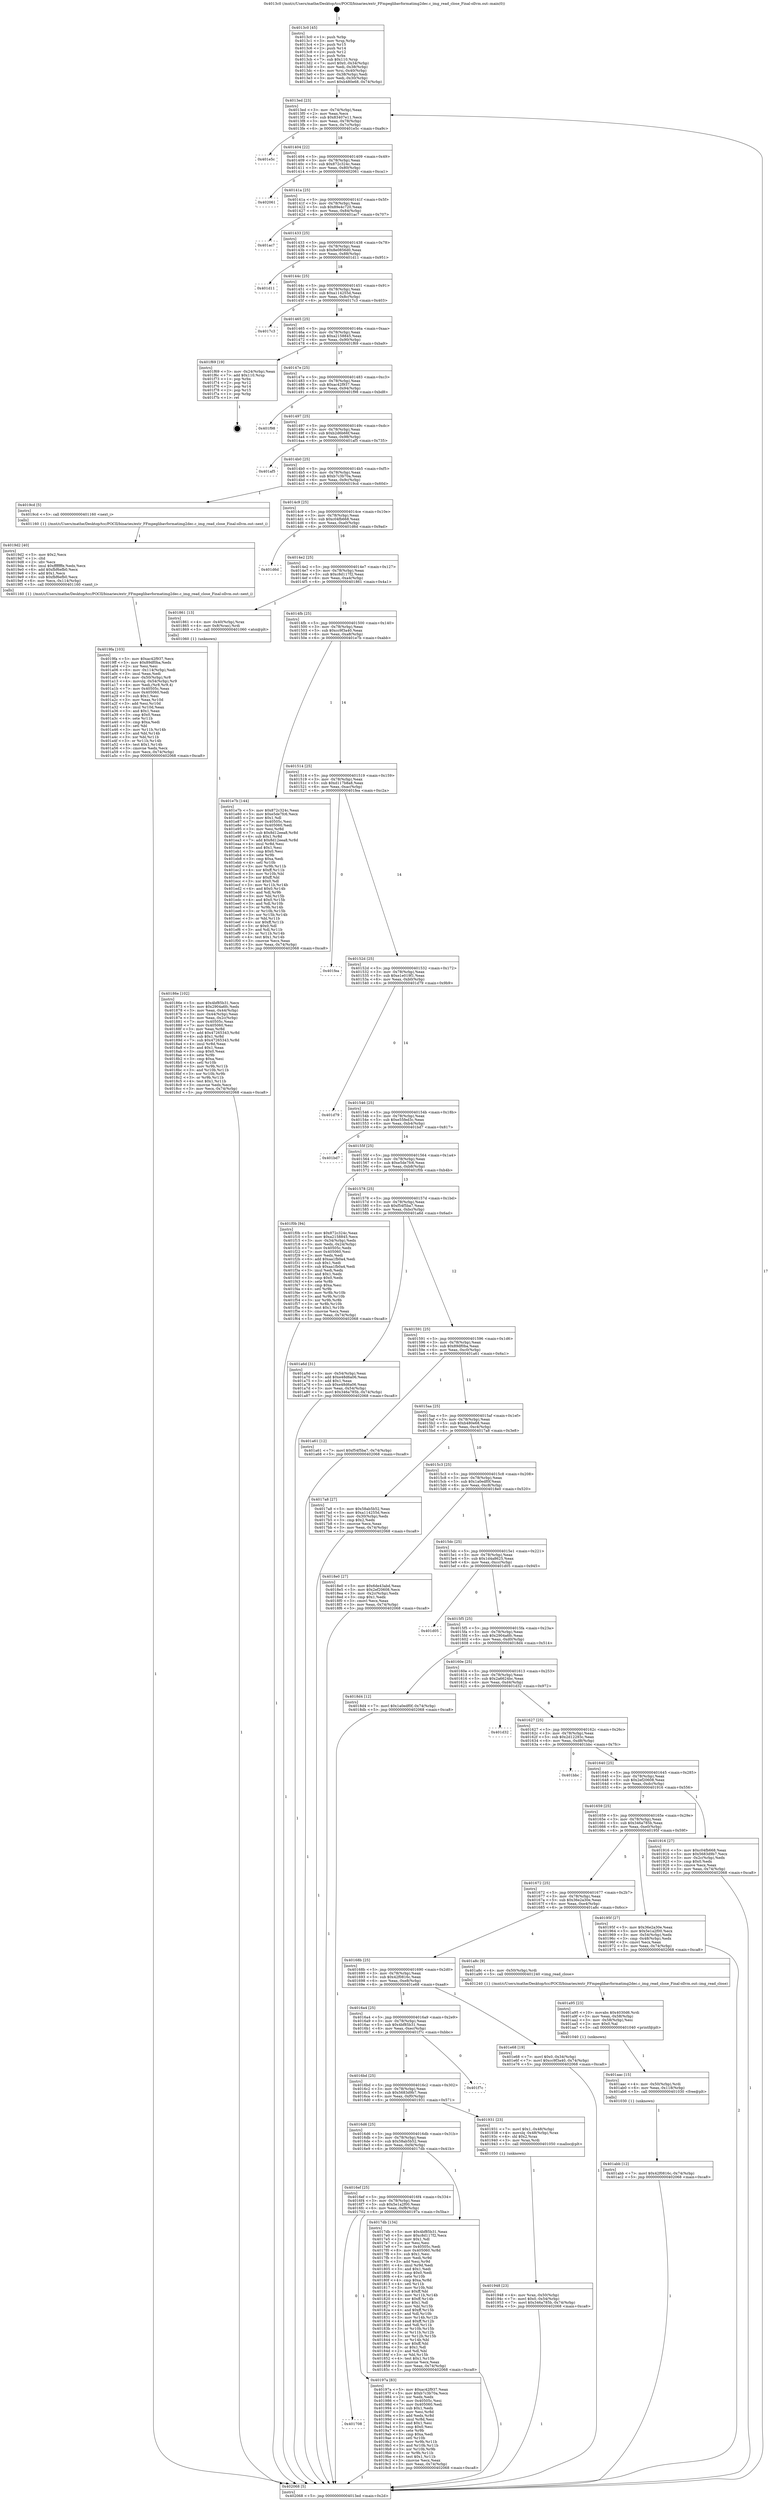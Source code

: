 digraph "0x4013c0" {
  label = "0x4013c0 (/mnt/c/Users/mathe/Desktop/tcc/POCII/binaries/extr_FFmpeglibavformatimg2dec.c_img_read_close_Final-ollvm.out::main(0))"
  labelloc = "t"
  node[shape=record]

  Entry [label="",width=0.3,height=0.3,shape=circle,fillcolor=black,style=filled]
  "0x4013ed" [label="{
     0x4013ed [23]\l
     | [instrs]\l
     &nbsp;&nbsp;0x4013ed \<+3\>: mov -0x74(%rbp),%eax\l
     &nbsp;&nbsp;0x4013f0 \<+2\>: mov %eax,%ecx\l
     &nbsp;&nbsp;0x4013f2 \<+6\>: sub $0x83407e11,%ecx\l
     &nbsp;&nbsp;0x4013f8 \<+3\>: mov %eax,-0x78(%rbp)\l
     &nbsp;&nbsp;0x4013fb \<+3\>: mov %ecx,-0x7c(%rbp)\l
     &nbsp;&nbsp;0x4013fe \<+6\>: je 0000000000401e5c \<main+0xa9c\>\l
  }"]
  "0x401e5c" [label="{
     0x401e5c\l
  }", style=dashed]
  "0x401404" [label="{
     0x401404 [22]\l
     | [instrs]\l
     &nbsp;&nbsp;0x401404 \<+5\>: jmp 0000000000401409 \<main+0x49\>\l
     &nbsp;&nbsp;0x401409 \<+3\>: mov -0x78(%rbp),%eax\l
     &nbsp;&nbsp;0x40140c \<+5\>: sub $0x872c324c,%eax\l
     &nbsp;&nbsp;0x401411 \<+3\>: mov %eax,-0x80(%rbp)\l
     &nbsp;&nbsp;0x401414 \<+6\>: je 0000000000402061 \<main+0xca1\>\l
  }"]
  Exit [label="",width=0.3,height=0.3,shape=circle,fillcolor=black,style=filled,peripheries=2]
  "0x402061" [label="{
     0x402061\l
  }", style=dashed]
  "0x40141a" [label="{
     0x40141a [25]\l
     | [instrs]\l
     &nbsp;&nbsp;0x40141a \<+5\>: jmp 000000000040141f \<main+0x5f\>\l
     &nbsp;&nbsp;0x40141f \<+3\>: mov -0x78(%rbp),%eax\l
     &nbsp;&nbsp;0x401422 \<+5\>: sub $0x89e4c720,%eax\l
     &nbsp;&nbsp;0x401427 \<+6\>: mov %eax,-0x84(%rbp)\l
     &nbsp;&nbsp;0x40142d \<+6\>: je 0000000000401ac7 \<main+0x707\>\l
  }"]
  "0x401abb" [label="{
     0x401abb [12]\l
     | [instrs]\l
     &nbsp;&nbsp;0x401abb \<+7\>: movl $0x42f0816c,-0x74(%rbp)\l
     &nbsp;&nbsp;0x401ac2 \<+5\>: jmp 0000000000402068 \<main+0xca8\>\l
  }"]
  "0x401ac7" [label="{
     0x401ac7\l
  }", style=dashed]
  "0x401433" [label="{
     0x401433 [25]\l
     | [instrs]\l
     &nbsp;&nbsp;0x401433 \<+5\>: jmp 0000000000401438 \<main+0x78\>\l
     &nbsp;&nbsp;0x401438 \<+3\>: mov -0x78(%rbp),%eax\l
     &nbsp;&nbsp;0x40143b \<+5\>: sub $0x8e0856d0,%eax\l
     &nbsp;&nbsp;0x401440 \<+6\>: mov %eax,-0x88(%rbp)\l
     &nbsp;&nbsp;0x401446 \<+6\>: je 0000000000401d11 \<main+0x951\>\l
  }"]
  "0x401aac" [label="{
     0x401aac [15]\l
     | [instrs]\l
     &nbsp;&nbsp;0x401aac \<+4\>: mov -0x50(%rbp),%rdi\l
     &nbsp;&nbsp;0x401ab0 \<+6\>: mov %eax,-0x118(%rbp)\l
     &nbsp;&nbsp;0x401ab6 \<+5\>: call 0000000000401030 \<free@plt\>\l
     | [calls]\l
     &nbsp;&nbsp;0x401030 \{1\} (unknown)\l
  }"]
  "0x401d11" [label="{
     0x401d11\l
  }", style=dashed]
  "0x40144c" [label="{
     0x40144c [25]\l
     | [instrs]\l
     &nbsp;&nbsp;0x40144c \<+5\>: jmp 0000000000401451 \<main+0x91\>\l
     &nbsp;&nbsp;0x401451 \<+3\>: mov -0x78(%rbp),%eax\l
     &nbsp;&nbsp;0x401454 \<+5\>: sub $0xa114255d,%eax\l
     &nbsp;&nbsp;0x401459 \<+6\>: mov %eax,-0x8c(%rbp)\l
     &nbsp;&nbsp;0x40145f \<+6\>: je 00000000004017c3 \<main+0x403\>\l
  }"]
  "0x401a95" [label="{
     0x401a95 [23]\l
     | [instrs]\l
     &nbsp;&nbsp;0x401a95 \<+10\>: movabs $0x4030d6,%rdi\l
     &nbsp;&nbsp;0x401a9f \<+3\>: mov %eax,-0x58(%rbp)\l
     &nbsp;&nbsp;0x401aa2 \<+3\>: mov -0x58(%rbp),%esi\l
     &nbsp;&nbsp;0x401aa5 \<+2\>: mov $0x0,%al\l
     &nbsp;&nbsp;0x401aa7 \<+5\>: call 0000000000401040 \<printf@plt\>\l
     | [calls]\l
     &nbsp;&nbsp;0x401040 \{1\} (unknown)\l
  }"]
  "0x4017c3" [label="{
     0x4017c3\l
  }", style=dashed]
  "0x401465" [label="{
     0x401465 [25]\l
     | [instrs]\l
     &nbsp;&nbsp;0x401465 \<+5\>: jmp 000000000040146a \<main+0xaa\>\l
     &nbsp;&nbsp;0x40146a \<+3\>: mov -0x78(%rbp),%eax\l
     &nbsp;&nbsp;0x40146d \<+5\>: sub $0xa2158845,%eax\l
     &nbsp;&nbsp;0x401472 \<+6\>: mov %eax,-0x90(%rbp)\l
     &nbsp;&nbsp;0x401478 \<+6\>: je 0000000000401f69 \<main+0xba9\>\l
  }"]
  "0x4019fa" [label="{
     0x4019fa [103]\l
     | [instrs]\l
     &nbsp;&nbsp;0x4019fa \<+5\>: mov $0xac42f937,%ecx\l
     &nbsp;&nbsp;0x4019ff \<+5\>: mov $0x89df0ba,%edx\l
     &nbsp;&nbsp;0x401a04 \<+2\>: xor %esi,%esi\l
     &nbsp;&nbsp;0x401a06 \<+6\>: mov -0x114(%rbp),%edi\l
     &nbsp;&nbsp;0x401a0c \<+3\>: imul %eax,%edi\l
     &nbsp;&nbsp;0x401a0f \<+4\>: mov -0x50(%rbp),%r8\l
     &nbsp;&nbsp;0x401a13 \<+4\>: movslq -0x54(%rbp),%r9\l
     &nbsp;&nbsp;0x401a17 \<+4\>: mov %edi,(%r8,%r9,4)\l
     &nbsp;&nbsp;0x401a1b \<+7\>: mov 0x40505c,%eax\l
     &nbsp;&nbsp;0x401a22 \<+7\>: mov 0x405060,%edi\l
     &nbsp;&nbsp;0x401a29 \<+3\>: sub $0x1,%esi\l
     &nbsp;&nbsp;0x401a2c \<+3\>: mov %eax,%r10d\l
     &nbsp;&nbsp;0x401a2f \<+3\>: add %esi,%r10d\l
     &nbsp;&nbsp;0x401a32 \<+4\>: imul %r10d,%eax\l
     &nbsp;&nbsp;0x401a36 \<+3\>: and $0x1,%eax\l
     &nbsp;&nbsp;0x401a39 \<+3\>: cmp $0x0,%eax\l
     &nbsp;&nbsp;0x401a3c \<+4\>: sete %r11b\l
     &nbsp;&nbsp;0x401a40 \<+3\>: cmp $0xa,%edi\l
     &nbsp;&nbsp;0x401a43 \<+3\>: setl %bl\l
     &nbsp;&nbsp;0x401a46 \<+3\>: mov %r11b,%r14b\l
     &nbsp;&nbsp;0x401a49 \<+3\>: and %bl,%r14b\l
     &nbsp;&nbsp;0x401a4c \<+3\>: xor %bl,%r11b\l
     &nbsp;&nbsp;0x401a4f \<+3\>: or %r11b,%r14b\l
     &nbsp;&nbsp;0x401a52 \<+4\>: test $0x1,%r14b\l
     &nbsp;&nbsp;0x401a56 \<+3\>: cmovne %edx,%ecx\l
     &nbsp;&nbsp;0x401a59 \<+3\>: mov %ecx,-0x74(%rbp)\l
     &nbsp;&nbsp;0x401a5c \<+5\>: jmp 0000000000402068 \<main+0xca8\>\l
  }"]
  "0x401f69" [label="{
     0x401f69 [19]\l
     | [instrs]\l
     &nbsp;&nbsp;0x401f69 \<+3\>: mov -0x24(%rbp),%eax\l
     &nbsp;&nbsp;0x401f6c \<+7\>: add $0x110,%rsp\l
     &nbsp;&nbsp;0x401f73 \<+1\>: pop %rbx\l
     &nbsp;&nbsp;0x401f74 \<+2\>: pop %r12\l
     &nbsp;&nbsp;0x401f76 \<+2\>: pop %r14\l
     &nbsp;&nbsp;0x401f78 \<+2\>: pop %r15\l
     &nbsp;&nbsp;0x401f7a \<+1\>: pop %rbp\l
     &nbsp;&nbsp;0x401f7b \<+1\>: ret\l
  }"]
  "0x40147e" [label="{
     0x40147e [25]\l
     | [instrs]\l
     &nbsp;&nbsp;0x40147e \<+5\>: jmp 0000000000401483 \<main+0xc3\>\l
     &nbsp;&nbsp;0x401483 \<+3\>: mov -0x78(%rbp),%eax\l
     &nbsp;&nbsp;0x401486 \<+5\>: sub $0xac42f937,%eax\l
     &nbsp;&nbsp;0x40148b \<+6\>: mov %eax,-0x94(%rbp)\l
     &nbsp;&nbsp;0x401491 \<+6\>: je 0000000000401f98 \<main+0xbd8\>\l
  }"]
  "0x4019d2" [label="{
     0x4019d2 [40]\l
     | [instrs]\l
     &nbsp;&nbsp;0x4019d2 \<+5\>: mov $0x2,%ecx\l
     &nbsp;&nbsp;0x4019d7 \<+1\>: cltd\l
     &nbsp;&nbsp;0x4019d8 \<+2\>: idiv %ecx\l
     &nbsp;&nbsp;0x4019da \<+6\>: imul $0xfffffffe,%edx,%ecx\l
     &nbsp;&nbsp;0x4019e0 \<+6\>: add $0xfbf6efb0,%ecx\l
     &nbsp;&nbsp;0x4019e6 \<+3\>: add $0x1,%ecx\l
     &nbsp;&nbsp;0x4019e9 \<+6\>: sub $0xfbf6efb0,%ecx\l
     &nbsp;&nbsp;0x4019ef \<+6\>: mov %ecx,-0x114(%rbp)\l
     &nbsp;&nbsp;0x4019f5 \<+5\>: call 0000000000401160 \<next_i\>\l
     | [calls]\l
     &nbsp;&nbsp;0x401160 \{1\} (/mnt/c/Users/mathe/Desktop/tcc/POCII/binaries/extr_FFmpeglibavformatimg2dec.c_img_read_close_Final-ollvm.out::next_i)\l
  }"]
  "0x401f98" [label="{
     0x401f98\l
  }", style=dashed]
  "0x401497" [label="{
     0x401497 [25]\l
     | [instrs]\l
     &nbsp;&nbsp;0x401497 \<+5\>: jmp 000000000040149c \<main+0xdc\>\l
     &nbsp;&nbsp;0x40149c \<+3\>: mov -0x78(%rbp),%eax\l
     &nbsp;&nbsp;0x40149f \<+5\>: sub $0xb2d6b66f,%eax\l
     &nbsp;&nbsp;0x4014a4 \<+6\>: mov %eax,-0x98(%rbp)\l
     &nbsp;&nbsp;0x4014aa \<+6\>: je 0000000000401af5 \<main+0x735\>\l
  }"]
  "0x401708" [label="{
     0x401708\l
  }", style=dashed]
  "0x401af5" [label="{
     0x401af5\l
  }", style=dashed]
  "0x4014b0" [label="{
     0x4014b0 [25]\l
     | [instrs]\l
     &nbsp;&nbsp;0x4014b0 \<+5\>: jmp 00000000004014b5 \<main+0xf5\>\l
     &nbsp;&nbsp;0x4014b5 \<+3\>: mov -0x78(%rbp),%eax\l
     &nbsp;&nbsp;0x4014b8 \<+5\>: sub $0xb7c3b70a,%eax\l
     &nbsp;&nbsp;0x4014bd \<+6\>: mov %eax,-0x9c(%rbp)\l
     &nbsp;&nbsp;0x4014c3 \<+6\>: je 00000000004019cd \<main+0x60d\>\l
  }"]
  "0x40197a" [label="{
     0x40197a [83]\l
     | [instrs]\l
     &nbsp;&nbsp;0x40197a \<+5\>: mov $0xac42f937,%eax\l
     &nbsp;&nbsp;0x40197f \<+5\>: mov $0xb7c3b70a,%ecx\l
     &nbsp;&nbsp;0x401984 \<+2\>: xor %edx,%edx\l
     &nbsp;&nbsp;0x401986 \<+7\>: mov 0x40505c,%esi\l
     &nbsp;&nbsp;0x40198d \<+7\>: mov 0x405060,%edi\l
     &nbsp;&nbsp;0x401994 \<+3\>: sub $0x1,%edx\l
     &nbsp;&nbsp;0x401997 \<+3\>: mov %esi,%r8d\l
     &nbsp;&nbsp;0x40199a \<+3\>: add %edx,%r8d\l
     &nbsp;&nbsp;0x40199d \<+4\>: imul %r8d,%esi\l
     &nbsp;&nbsp;0x4019a1 \<+3\>: and $0x1,%esi\l
     &nbsp;&nbsp;0x4019a4 \<+3\>: cmp $0x0,%esi\l
     &nbsp;&nbsp;0x4019a7 \<+4\>: sete %r9b\l
     &nbsp;&nbsp;0x4019ab \<+3\>: cmp $0xa,%edi\l
     &nbsp;&nbsp;0x4019ae \<+4\>: setl %r10b\l
     &nbsp;&nbsp;0x4019b2 \<+3\>: mov %r9b,%r11b\l
     &nbsp;&nbsp;0x4019b5 \<+3\>: and %r10b,%r11b\l
     &nbsp;&nbsp;0x4019b8 \<+3\>: xor %r10b,%r9b\l
     &nbsp;&nbsp;0x4019bb \<+3\>: or %r9b,%r11b\l
     &nbsp;&nbsp;0x4019be \<+4\>: test $0x1,%r11b\l
     &nbsp;&nbsp;0x4019c2 \<+3\>: cmovne %ecx,%eax\l
     &nbsp;&nbsp;0x4019c5 \<+3\>: mov %eax,-0x74(%rbp)\l
     &nbsp;&nbsp;0x4019c8 \<+5\>: jmp 0000000000402068 \<main+0xca8\>\l
  }"]
  "0x4019cd" [label="{
     0x4019cd [5]\l
     | [instrs]\l
     &nbsp;&nbsp;0x4019cd \<+5\>: call 0000000000401160 \<next_i\>\l
     | [calls]\l
     &nbsp;&nbsp;0x401160 \{1\} (/mnt/c/Users/mathe/Desktop/tcc/POCII/binaries/extr_FFmpeglibavformatimg2dec.c_img_read_close_Final-ollvm.out::next_i)\l
  }"]
  "0x4014c9" [label="{
     0x4014c9 [25]\l
     | [instrs]\l
     &nbsp;&nbsp;0x4014c9 \<+5\>: jmp 00000000004014ce \<main+0x10e\>\l
     &nbsp;&nbsp;0x4014ce \<+3\>: mov -0x78(%rbp),%eax\l
     &nbsp;&nbsp;0x4014d1 \<+5\>: sub $0xc04fb668,%eax\l
     &nbsp;&nbsp;0x4014d6 \<+6\>: mov %eax,-0xa0(%rbp)\l
     &nbsp;&nbsp;0x4014dc \<+6\>: je 0000000000401d6d \<main+0x9ad\>\l
  }"]
  "0x401948" [label="{
     0x401948 [23]\l
     | [instrs]\l
     &nbsp;&nbsp;0x401948 \<+4\>: mov %rax,-0x50(%rbp)\l
     &nbsp;&nbsp;0x40194c \<+7\>: movl $0x0,-0x54(%rbp)\l
     &nbsp;&nbsp;0x401953 \<+7\>: movl $0x346a785b,-0x74(%rbp)\l
     &nbsp;&nbsp;0x40195a \<+5\>: jmp 0000000000402068 \<main+0xca8\>\l
  }"]
  "0x401d6d" [label="{
     0x401d6d\l
  }", style=dashed]
  "0x4014e2" [label="{
     0x4014e2 [25]\l
     | [instrs]\l
     &nbsp;&nbsp;0x4014e2 \<+5\>: jmp 00000000004014e7 \<main+0x127\>\l
     &nbsp;&nbsp;0x4014e7 \<+3\>: mov -0x78(%rbp),%eax\l
     &nbsp;&nbsp;0x4014ea \<+5\>: sub $0xc8d117f2,%eax\l
     &nbsp;&nbsp;0x4014ef \<+6\>: mov %eax,-0xa4(%rbp)\l
     &nbsp;&nbsp;0x4014f5 \<+6\>: je 0000000000401861 \<main+0x4a1\>\l
  }"]
  "0x40186e" [label="{
     0x40186e [102]\l
     | [instrs]\l
     &nbsp;&nbsp;0x40186e \<+5\>: mov $0x4bf85b31,%ecx\l
     &nbsp;&nbsp;0x401873 \<+5\>: mov $0x2904a6fc,%edx\l
     &nbsp;&nbsp;0x401878 \<+3\>: mov %eax,-0x44(%rbp)\l
     &nbsp;&nbsp;0x40187b \<+3\>: mov -0x44(%rbp),%eax\l
     &nbsp;&nbsp;0x40187e \<+3\>: mov %eax,-0x2c(%rbp)\l
     &nbsp;&nbsp;0x401881 \<+7\>: mov 0x40505c,%eax\l
     &nbsp;&nbsp;0x401888 \<+7\>: mov 0x405060,%esi\l
     &nbsp;&nbsp;0x40188f \<+3\>: mov %eax,%r8d\l
     &nbsp;&nbsp;0x401892 \<+7\>: add $0x47265343,%r8d\l
     &nbsp;&nbsp;0x401899 \<+4\>: sub $0x1,%r8d\l
     &nbsp;&nbsp;0x40189d \<+7\>: sub $0x47265343,%r8d\l
     &nbsp;&nbsp;0x4018a4 \<+4\>: imul %r8d,%eax\l
     &nbsp;&nbsp;0x4018a8 \<+3\>: and $0x1,%eax\l
     &nbsp;&nbsp;0x4018ab \<+3\>: cmp $0x0,%eax\l
     &nbsp;&nbsp;0x4018ae \<+4\>: sete %r9b\l
     &nbsp;&nbsp;0x4018b2 \<+3\>: cmp $0xa,%esi\l
     &nbsp;&nbsp;0x4018b5 \<+4\>: setl %r10b\l
     &nbsp;&nbsp;0x4018b9 \<+3\>: mov %r9b,%r11b\l
     &nbsp;&nbsp;0x4018bc \<+3\>: and %r10b,%r11b\l
     &nbsp;&nbsp;0x4018bf \<+3\>: xor %r10b,%r9b\l
     &nbsp;&nbsp;0x4018c2 \<+3\>: or %r9b,%r11b\l
     &nbsp;&nbsp;0x4018c5 \<+4\>: test $0x1,%r11b\l
     &nbsp;&nbsp;0x4018c9 \<+3\>: cmovne %edx,%ecx\l
     &nbsp;&nbsp;0x4018cc \<+3\>: mov %ecx,-0x74(%rbp)\l
     &nbsp;&nbsp;0x4018cf \<+5\>: jmp 0000000000402068 \<main+0xca8\>\l
  }"]
  "0x401861" [label="{
     0x401861 [13]\l
     | [instrs]\l
     &nbsp;&nbsp;0x401861 \<+4\>: mov -0x40(%rbp),%rax\l
     &nbsp;&nbsp;0x401865 \<+4\>: mov 0x8(%rax),%rdi\l
     &nbsp;&nbsp;0x401869 \<+5\>: call 0000000000401060 \<atoi@plt\>\l
     | [calls]\l
     &nbsp;&nbsp;0x401060 \{1\} (unknown)\l
  }"]
  "0x4014fb" [label="{
     0x4014fb [25]\l
     | [instrs]\l
     &nbsp;&nbsp;0x4014fb \<+5\>: jmp 0000000000401500 \<main+0x140\>\l
     &nbsp;&nbsp;0x401500 \<+3\>: mov -0x78(%rbp),%eax\l
     &nbsp;&nbsp;0x401503 \<+5\>: sub $0xcc9f3a40,%eax\l
     &nbsp;&nbsp;0x401508 \<+6\>: mov %eax,-0xa8(%rbp)\l
     &nbsp;&nbsp;0x40150e \<+6\>: je 0000000000401e7b \<main+0xabb\>\l
  }"]
  "0x4016ef" [label="{
     0x4016ef [25]\l
     | [instrs]\l
     &nbsp;&nbsp;0x4016ef \<+5\>: jmp 00000000004016f4 \<main+0x334\>\l
     &nbsp;&nbsp;0x4016f4 \<+3\>: mov -0x78(%rbp),%eax\l
     &nbsp;&nbsp;0x4016f7 \<+5\>: sub $0x5e1a2f00,%eax\l
     &nbsp;&nbsp;0x4016fc \<+6\>: mov %eax,-0xf8(%rbp)\l
     &nbsp;&nbsp;0x401702 \<+6\>: je 000000000040197a \<main+0x5ba\>\l
  }"]
  "0x401e7b" [label="{
     0x401e7b [144]\l
     | [instrs]\l
     &nbsp;&nbsp;0x401e7b \<+5\>: mov $0x872c324c,%eax\l
     &nbsp;&nbsp;0x401e80 \<+5\>: mov $0xe5de7fc6,%ecx\l
     &nbsp;&nbsp;0x401e85 \<+2\>: mov $0x1,%dl\l
     &nbsp;&nbsp;0x401e87 \<+7\>: mov 0x40505c,%esi\l
     &nbsp;&nbsp;0x401e8e \<+7\>: mov 0x405060,%edi\l
     &nbsp;&nbsp;0x401e95 \<+3\>: mov %esi,%r8d\l
     &nbsp;&nbsp;0x401e98 \<+7\>: sub $0x8d12eea8,%r8d\l
     &nbsp;&nbsp;0x401e9f \<+4\>: sub $0x1,%r8d\l
     &nbsp;&nbsp;0x401ea3 \<+7\>: add $0x8d12eea8,%r8d\l
     &nbsp;&nbsp;0x401eaa \<+4\>: imul %r8d,%esi\l
     &nbsp;&nbsp;0x401eae \<+3\>: and $0x1,%esi\l
     &nbsp;&nbsp;0x401eb1 \<+3\>: cmp $0x0,%esi\l
     &nbsp;&nbsp;0x401eb4 \<+4\>: sete %r9b\l
     &nbsp;&nbsp;0x401eb8 \<+3\>: cmp $0xa,%edi\l
     &nbsp;&nbsp;0x401ebb \<+4\>: setl %r10b\l
     &nbsp;&nbsp;0x401ebf \<+3\>: mov %r9b,%r11b\l
     &nbsp;&nbsp;0x401ec2 \<+4\>: xor $0xff,%r11b\l
     &nbsp;&nbsp;0x401ec6 \<+3\>: mov %r10b,%bl\l
     &nbsp;&nbsp;0x401ec9 \<+3\>: xor $0xff,%bl\l
     &nbsp;&nbsp;0x401ecc \<+3\>: xor $0x0,%dl\l
     &nbsp;&nbsp;0x401ecf \<+3\>: mov %r11b,%r14b\l
     &nbsp;&nbsp;0x401ed2 \<+4\>: and $0x0,%r14b\l
     &nbsp;&nbsp;0x401ed6 \<+3\>: and %dl,%r9b\l
     &nbsp;&nbsp;0x401ed9 \<+3\>: mov %bl,%r15b\l
     &nbsp;&nbsp;0x401edc \<+4\>: and $0x0,%r15b\l
     &nbsp;&nbsp;0x401ee0 \<+3\>: and %dl,%r10b\l
     &nbsp;&nbsp;0x401ee3 \<+3\>: or %r9b,%r14b\l
     &nbsp;&nbsp;0x401ee6 \<+3\>: or %r10b,%r15b\l
     &nbsp;&nbsp;0x401ee9 \<+3\>: xor %r15b,%r14b\l
     &nbsp;&nbsp;0x401eec \<+3\>: or %bl,%r11b\l
     &nbsp;&nbsp;0x401eef \<+4\>: xor $0xff,%r11b\l
     &nbsp;&nbsp;0x401ef3 \<+3\>: or $0x0,%dl\l
     &nbsp;&nbsp;0x401ef6 \<+3\>: and %dl,%r11b\l
     &nbsp;&nbsp;0x401ef9 \<+3\>: or %r11b,%r14b\l
     &nbsp;&nbsp;0x401efc \<+4\>: test $0x1,%r14b\l
     &nbsp;&nbsp;0x401f00 \<+3\>: cmovne %ecx,%eax\l
     &nbsp;&nbsp;0x401f03 \<+3\>: mov %eax,-0x74(%rbp)\l
     &nbsp;&nbsp;0x401f06 \<+5\>: jmp 0000000000402068 \<main+0xca8\>\l
  }"]
  "0x401514" [label="{
     0x401514 [25]\l
     | [instrs]\l
     &nbsp;&nbsp;0x401514 \<+5\>: jmp 0000000000401519 \<main+0x159\>\l
     &nbsp;&nbsp;0x401519 \<+3\>: mov -0x78(%rbp),%eax\l
     &nbsp;&nbsp;0x40151c \<+5\>: sub $0xd117b8a8,%eax\l
     &nbsp;&nbsp;0x401521 \<+6\>: mov %eax,-0xac(%rbp)\l
     &nbsp;&nbsp;0x401527 \<+6\>: je 0000000000401fea \<main+0xc2a\>\l
  }"]
  "0x4017db" [label="{
     0x4017db [134]\l
     | [instrs]\l
     &nbsp;&nbsp;0x4017db \<+5\>: mov $0x4bf85b31,%eax\l
     &nbsp;&nbsp;0x4017e0 \<+5\>: mov $0xc8d117f2,%ecx\l
     &nbsp;&nbsp;0x4017e5 \<+2\>: mov $0x1,%dl\l
     &nbsp;&nbsp;0x4017e7 \<+2\>: xor %esi,%esi\l
     &nbsp;&nbsp;0x4017e9 \<+7\>: mov 0x40505c,%edi\l
     &nbsp;&nbsp;0x4017f0 \<+8\>: mov 0x405060,%r8d\l
     &nbsp;&nbsp;0x4017f8 \<+3\>: sub $0x1,%esi\l
     &nbsp;&nbsp;0x4017fb \<+3\>: mov %edi,%r9d\l
     &nbsp;&nbsp;0x4017fe \<+3\>: add %esi,%r9d\l
     &nbsp;&nbsp;0x401801 \<+4\>: imul %r9d,%edi\l
     &nbsp;&nbsp;0x401805 \<+3\>: and $0x1,%edi\l
     &nbsp;&nbsp;0x401808 \<+3\>: cmp $0x0,%edi\l
     &nbsp;&nbsp;0x40180b \<+4\>: sete %r10b\l
     &nbsp;&nbsp;0x40180f \<+4\>: cmp $0xa,%r8d\l
     &nbsp;&nbsp;0x401813 \<+4\>: setl %r11b\l
     &nbsp;&nbsp;0x401817 \<+3\>: mov %r10b,%bl\l
     &nbsp;&nbsp;0x40181a \<+3\>: xor $0xff,%bl\l
     &nbsp;&nbsp;0x40181d \<+3\>: mov %r11b,%r14b\l
     &nbsp;&nbsp;0x401820 \<+4\>: xor $0xff,%r14b\l
     &nbsp;&nbsp;0x401824 \<+3\>: xor $0x1,%dl\l
     &nbsp;&nbsp;0x401827 \<+3\>: mov %bl,%r15b\l
     &nbsp;&nbsp;0x40182a \<+4\>: and $0xff,%r15b\l
     &nbsp;&nbsp;0x40182e \<+3\>: and %dl,%r10b\l
     &nbsp;&nbsp;0x401831 \<+3\>: mov %r14b,%r12b\l
     &nbsp;&nbsp;0x401834 \<+4\>: and $0xff,%r12b\l
     &nbsp;&nbsp;0x401838 \<+3\>: and %dl,%r11b\l
     &nbsp;&nbsp;0x40183b \<+3\>: or %r10b,%r15b\l
     &nbsp;&nbsp;0x40183e \<+3\>: or %r11b,%r12b\l
     &nbsp;&nbsp;0x401841 \<+3\>: xor %r12b,%r15b\l
     &nbsp;&nbsp;0x401844 \<+3\>: or %r14b,%bl\l
     &nbsp;&nbsp;0x401847 \<+3\>: xor $0xff,%bl\l
     &nbsp;&nbsp;0x40184a \<+3\>: or $0x1,%dl\l
     &nbsp;&nbsp;0x40184d \<+2\>: and %dl,%bl\l
     &nbsp;&nbsp;0x40184f \<+3\>: or %bl,%r15b\l
     &nbsp;&nbsp;0x401852 \<+4\>: test $0x1,%r15b\l
     &nbsp;&nbsp;0x401856 \<+3\>: cmovne %ecx,%eax\l
     &nbsp;&nbsp;0x401859 \<+3\>: mov %eax,-0x74(%rbp)\l
     &nbsp;&nbsp;0x40185c \<+5\>: jmp 0000000000402068 \<main+0xca8\>\l
  }"]
  "0x401fea" [label="{
     0x401fea\l
  }", style=dashed]
  "0x40152d" [label="{
     0x40152d [25]\l
     | [instrs]\l
     &nbsp;&nbsp;0x40152d \<+5\>: jmp 0000000000401532 \<main+0x172\>\l
     &nbsp;&nbsp;0x401532 \<+3\>: mov -0x78(%rbp),%eax\l
     &nbsp;&nbsp;0x401535 \<+5\>: sub $0xe1e019f1,%eax\l
     &nbsp;&nbsp;0x40153a \<+6\>: mov %eax,-0xb0(%rbp)\l
     &nbsp;&nbsp;0x401540 \<+6\>: je 0000000000401d79 \<main+0x9b9\>\l
  }"]
  "0x4016d6" [label="{
     0x4016d6 [25]\l
     | [instrs]\l
     &nbsp;&nbsp;0x4016d6 \<+5\>: jmp 00000000004016db \<main+0x31b\>\l
     &nbsp;&nbsp;0x4016db \<+3\>: mov -0x78(%rbp),%eax\l
     &nbsp;&nbsp;0x4016de \<+5\>: sub $0x58ab5b52,%eax\l
     &nbsp;&nbsp;0x4016e3 \<+6\>: mov %eax,-0xf4(%rbp)\l
     &nbsp;&nbsp;0x4016e9 \<+6\>: je 00000000004017db \<main+0x41b\>\l
  }"]
  "0x401d79" [label="{
     0x401d79\l
  }", style=dashed]
  "0x401546" [label="{
     0x401546 [25]\l
     | [instrs]\l
     &nbsp;&nbsp;0x401546 \<+5\>: jmp 000000000040154b \<main+0x18b\>\l
     &nbsp;&nbsp;0x40154b \<+3\>: mov -0x78(%rbp),%eax\l
     &nbsp;&nbsp;0x40154e \<+5\>: sub $0xe55fed3c,%eax\l
     &nbsp;&nbsp;0x401553 \<+6\>: mov %eax,-0xb4(%rbp)\l
     &nbsp;&nbsp;0x401559 \<+6\>: je 0000000000401bd7 \<main+0x817\>\l
  }"]
  "0x401931" [label="{
     0x401931 [23]\l
     | [instrs]\l
     &nbsp;&nbsp;0x401931 \<+7\>: movl $0x1,-0x48(%rbp)\l
     &nbsp;&nbsp;0x401938 \<+4\>: movslq -0x48(%rbp),%rax\l
     &nbsp;&nbsp;0x40193c \<+4\>: shl $0x2,%rax\l
     &nbsp;&nbsp;0x401940 \<+3\>: mov %rax,%rdi\l
     &nbsp;&nbsp;0x401943 \<+5\>: call 0000000000401050 \<malloc@plt\>\l
     | [calls]\l
     &nbsp;&nbsp;0x401050 \{1\} (unknown)\l
  }"]
  "0x401bd7" [label="{
     0x401bd7\l
  }", style=dashed]
  "0x40155f" [label="{
     0x40155f [25]\l
     | [instrs]\l
     &nbsp;&nbsp;0x40155f \<+5\>: jmp 0000000000401564 \<main+0x1a4\>\l
     &nbsp;&nbsp;0x401564 \<+3\>: mov -0x78(%rbp),%eax\l
     &nbsp;&nbsp;0x401567 \<+5\>: sub $0xe5de7fc6,%eax\l
     &nbsp;&nbsp;0x40156c \<+6\>: mov %eax,-0xb8(%rbp)\l
     &nbsp;&nbsp;0x401572 \<+6\>: je 0000000000401f0b \<main+0xb4b\>\l
  }"]
  "0x4016bd" [label="{
     0x4016bd [25]\l
     | [instrs]\l
     &nbsp;&nbsp;0x4016bd \<+5\>: jmp 00000000004016c2 \<main+0x302\>\l
     &nbsp;&nbsp;0x4016c2 \<+3\>: mov -0x78(%rbp),%eax\l
     &nbsp;&nbsp;0x4016c5 \<+5\>: sub $0x5683d9b7,%eax\l
     &nbsp;&nbsp;0x4016ca \<+6\>: mov %eax,-0xf0(%rbp)\l
     &nbsp;&nbsp;0x4016d0 \<+6\>: je 0000000000401931 \<main+0x571\>\l
  }"]
  "0x401f0b" [label="{
     0x401f0b [94]\l
     | [instrs]\l
     &nbsp;&nbsp;0x401f0b \<+5\>: mov $0x872c324c,%eax\l
     &nbsp;&nbsp;0x401f10 \<+5\>: mov $0xa2158845,%ecx\l
     &nbsp;&nbsp;0x401f15 \<+3\>: mov -0x34(%rbp),%edx\l
     &nbsp;&nbsp;0x401f18 \<+3\>: mov %edx,-0x24(%rbp)\l
     &nbsp;&nbsp;0x401f1b \<+7\>: mov 0x40505c,%edx\l
     &nbsp;&nbsp;0x401f22 \<+7\>: mov 0x405060,%esi\l
     &nbsp;&nbsp;0x401f29 \<+2\>: mov %edx,%edi\l
     &nbsp;&nbsp;0x401f2b \<+6\>: add $0xaa1fb0a4,%edi\l
     &nbsp;&nbsp;0x401f31 \<+3\>: sub $0x1,%edi\l
     &nbsp;&nbsp;0x401f34 \<+6\>: sub $0xaa1fb0a4,%edi\l
     &nbsp;&nbsp;0x401f3a \<+3\>: imul %edi,%edx\l
     &nbsp;&nbsp;0x401f3d \<+3\>: and $0x1,%edx\l
     &nbsp;&nbsp;0x401f40 \<+3\>: cmp $0x0,%edx\l
     &nbsp;&nbsp;0x401f43 \<+4\>: sete %r8b\l
     &nbsp;&nbsp;0x401f47 \<+3\>: cmp $0xa,%esi\l
     &nbsp;&nbsp;0x401f4a \<+4\>: setl %r9b\l
     &nbsp;&nbsp;0x401f4e \<+3\>: mov %r8b,%r10b\l
     &nbsp;&nbsp;0x401f51 \<+3\>: and %r9b,%r10b\l
     &nbsp;&nbsp;0x401f54 \<+3\>: xor %r9b,%r8b\l
     &nbsp;&nbsp;0x401f57 \<+3\>: or %r8b,%r10b\l
     &nbsp;&nbsp;0x401f5a \<+4\>: test $0x1,%r10b\l
     &nbsp;&nbsp;0x401f5e \<+3\>: cmovne %ecx,%eax\l
     &nbsp;&nbsp;0x401f61 \<+3\>: mov %eax,-0x74(%rbp)\l
     &nbsp;&nbsp;0x401f64 \<+5\>: jmp 0000000000402068 \<main+0xca8\>\l
  }"]
  "0x401578" [label="{
     0x401578 [25]\l
     | [instrs]\l
     &nbsp;&nbsp;0x401578 \<+5\>: jmp 000000000040157d \<main+0x1bd\>\l
     &nbsp;&nbsp;0x40157d \<+3\>: mov -0x78(%rbp),%eax\l
     &nbsp;&nbsp;0x401580 \<+5\>: sub $0xf54f5ba7,%eax\l
     &nbsp;&nbsp;0x401585 \<+6\>: mov %eax,-0xbc(%rbp)\l
     &nbsp;&nbsp;0x40158b \<+6\>: je 0000000000401a6d \<main+0x6ad\>\l
  }"]
  "0x401f7c" [label="{
     0x401f7c\l
  }", style=dashed]
  "0x401a6d" [label="{
     0x401a6d [31]\l
     | [instrs]\l
     &nbsp;&nbsp;0x401a6d \<+3\>: mov -0x54(%rbp),%eax\l
     &nbsp;&nbsp;0x401a70 \<+5\>: add $0xe48d6a06,%eax\l
     &nbsp;&nbsp;0x401a75 \<+3\>: add $0x1,%eax\l
     &nbsp;&nbsp;0x401a78 \<+5\>: sub $0xe48d6a06,%eax\l
     &nbsp;&nbsp;0x401a7d \<+3\>: mov %eax,-0x54(%rbp)\l
     &nbsp;&nbsp;0x401a80 \<+7\>: movl $0x346a785b,-0x74(%rbp)\l
     &nbsp;&nbsp;0x401a87 \<+5\>: jmp 0000000000402068 \<main+0xca8\>\l
  }"]
  "0x401591" [label="{
     0x401591 [25]\l
     | [instrs]\l
     &nbsp;&nbsp;0x401591 \<+5\>: jmp 0000000000401596 \<main+0x1d6\>\l
     &nbsp;&nbsp;0x401596 \<+3\>: mov -0x78(%rbp),%eax\l
     &nbsp;&nbsp;0x401599 \<+5\>: sub $0x89df0ba,%eax\l
     &nbsp;&nbsp;0x40159e \<+6\>: mov %eax,-0xc0(%rbp)\l
     &nbsp;&nbsp;0x4015a4 \<+6\>: je 0000000000401a61 \<main+0x6a1\>\l
  }"]
  "0x4016a4" [label="{
     0x4016a4 [25]\l
     | [instrs]\l
     &nbsp;&nbsp;0x4016a4 \<+5\>: jmp 00000000004016a9 \<main+0x2e9\>\l
     &nbsp;&nbsp;0x4016a9 \<+3\>: mov -0x78(%rbp),%eax\l
     &nbsp;&nbsp;0x4016ac \<+5\>: sub $0x4bf85b31,%eax\l
     &nbsp;&nbsp;0x4016b1 \<+6\>: mov %eax,-0xec(%rbp)\l
     &nbsp;&nbsp;0x4016b7 \<+6\>: je 0000000000401f7c \<main+0xbbc\>\l
  }"]
  "0x401a61" [label="{
     0x401a61 [12]\l
     | [instrs]\l
     &nbsp;&nbsp;0x401a61 \<+7\>: movl $0xf54f5ba7,-0x74(%rbp)\l
     &nbsp;&nbsp;0x401a68 \<+5\>: jmp 0000000000402068 \<main+0xca8\>\l
  }"]
  "0x4015aa" [label="{
     0x4015aa [25]\l
     | [instrs]\l
     &nbsp;&nbsp;0x4015aa \<+5\>: jmp 00000000004015af \<main+0x1ef\>\l
     &nbsp;&nbsp;0x4015af \<+3\>: mov -0x78(%rbp),%eax\l
     &nbsp;&nbsp;0x4015b2 \<+5\>: sub $0xb480e68,%eax\l
     &nbsp;&nbsp;0x4015b7 \<+6\>: mov %eax,-0xc4(%rbp)\l
     &nbsp;&nbsp;0x4015bd \<+6\>: je 00000000004017a8 \<main+0x3e8\>\l
  }"]
  "0x401e68" [label="{
     0x401e68 [19]\l
     | [instrs]\l
     &nbsp;&nbsp;0x401e68 \<+7\>: movl $0x0,-0x34(%rbp)\l
     &nbsp;&nbsp;0x401e6f \<+7\>: movl $0xcc9f3a40,-0x74(%rbp)\l
     &nbsp;&nbsp;0x401e76 \<+5\>: jmp 0000000000402068 \<main+0xca8\>\l
  }"]
  "0x4017a8" [label="{
     0x4017a8 [27]\l
     | [instrs]\l
     &nbsp;&nbsp;0x4017a8 \<+5\>: mov $0x58ab5b52,%eax\l
     &nbsp;&nbsp;0x4017ad \<+5\>: mov $0xa114255d,%ecx\l
     &nbsp;&nbsp;0x4017b2 \<+3\>: mov -0x30(%rbp),%edx\l
     &nbsp;&nbsp;0x4017b5 \<+3\>: cmp $0x2,%edx\l
     &nbsp;&nbsp;0x4017b8 \<+3\>: cmovne %ecx,%eax\l
     &nbsp;&nbsp;0x4017bb \<+3\>: mov %eax,-0x74(%rbp)\l
     &nbsp;&nbsp;0x4017be \<+5\>: jmp 0000000000402068 \<main+0xca8\>\l
  }"]
  "0x4015c3" [label="{
     0x4015c3 [25]\l
     | [instrs]\l
     &nbsp;&nbsp;0x4015c3 \<+5\>: jmp 00000000004015c8 \<main+0x208\>\l
     &nbsp;&nbsp;0x4015c8 \<+3\>: mov -0x78(%rbp),%eax\l
     &nbsp;&nbsp;0x4015cb \<+5\>: sub $0x1a0edf0f,%eax\l
     &nbsp;&nbsp;0x4015d0 \<+6\>: mov %eax,-0xc8(%rbp)\l
     &nbsp;&nbsp;0x4015d6 \<+6\>: je 00000000004018e0 \<main+0x520\>\l
  }"]
  "0x402068" [label="{
     0x402068 [5]\l
     | [instrs]\l
     &nbsp;&nbsp;0x402068 \<+5\>: jmp 00000000004013ed \<main+0x2d\>\l
  }"]
  "0x4013c0" [label="{
     0x4013c0 [45]\l
     | [instrs]\l
     &nbsp;&nbsp;0x4013c0 \<+1\>: push %rbp\l
     &nbsp;&nbsp;0x4013c1 \<+3\>: mov %rsp,%rbp\l
     &nbsp;&nbsp;0x4013c4 \<+2\>: push %r15\l
     &nbsp;&nbsp;0x4013c6 \<+2\>: push %r14\l
     &nbsp;&nbsp;0x4013c8 \<+2\>: push %r12\l
     &nbsp;&nbsp;0x4013ca \<+1\>: push %rbx\l
     &nbsp;&nbsp;0x4013cb \<+7\>: sub $0x110,%rsp\l
     &nbsp;&nbsp;0x4013d2 \<+7\>: movl $0x0,-0x34(%rbp)\l
     &nbsp;&nbsp;0x4013d9 \<+3\>: mov %edi,-0x38(%rbp)\l
     &nbsp;&nbsp;0x4013dc \<+4\>: mov %rsi,-0x40(%rbp)\l
     &nbsp;&nbsp;0x4013e0 \<+3\>: mov -0x38(%rbp),%edi\l
     &nbsp;&nbsp;0x4013e3 \<+3\>: mov %edi,-0x30(%rbp)\l
     &nbsp;&nbsp;0x4013e6 \<+7\>: movl $0xb480e68,-0x74(%rbp)\l
  }"]
  "0x40168b" [label="{
     0x40168b [25]\l
     | [instrs]\l
     &nbsp;&nbsp;0x40168b \<+5\>: jmp 0000000000401690 \<main+0x2d0\>\l
     &nbsp;&nbsp;0x401690 \<+3\>: mov -0x78(%rbp),%eax\l
     &nbsp;&nbsp;0x401693 \<+5\>: sub $0x42f0816c,%eax\l
     &nbsp;&nbsp;0x401698 \<+6\>: mov %eax,-0xe8(%rbp)\l
     &nbsp;&nbsp;0x40169e \<+6\>: je 0000000000401e68 \<main+0xaa8\>\l
  }"]
  "0x4018e0" [label="{
     0x4018e0 [27]\l
     | [instrs]\l
     &nbsp;&nbsp;0x4018e0 \<+5\>: mov $0x6de43abd,%eax\l
     &nbsp;&nbsp;0x4018e5 \<+5\>: mov $0x2ef20608,%ecx\l
     &nbsp;&nbsp;0x4018ea \<+3\>: mov -0x2c(%rbp),%edx\l
     &nbsp;&nbsp;0x4018ed \<+3\>: cmp $0x1,%edx\l
     &nbsp;&nbsp;0x4018f0 \<+3\>: cmovl %ecx,%eax\l
     &nbsp;&nbsp;0x4018f3 \<+3\>: mov %eax,-0x74(%rbp)\l
     &nbsp;&nbsp;0x4018f6 \<+5\>: jmp 0000000000402068 \<main+0xca8\>\l
  }"]
  "0x4015dc" [label="{
     0x4015dc [25]\l
     | [instrs]\l
     &nbsp;&nbsp;0x4015dc \<+5\>: jmp 00000000004015e1 \<main+0x221\>\l
     &nbsp;&nbsp;0x4015e1 \<+3\>: mov -0x78(%rbp),%eax\l
     &nbsp;&nbsp;0x4015e4 \<+5\>: sub $0x1d4a8625,%eax\l
     &nbsp;&nbsp;0x4015e9 \<+6\>: mov %eax,-0xcc(%rbp)\l
     &nbsp;&nbsp;0x4015ef \<+6\>: je 0000000000401d05 \<main+0x945\>\l
  }"]
  "0x401a8c" [label="{
     0x401a8c [9]\l
     | [instrs]\l
     &nbsp;&nbsp;0x401a8c \<+4\>: mov -0x50(%rbp),%rdi\l
     &nbsp;&nbsp;0x401a90 \<+5\>: call 0000000000401240 \<img_read_close\>\l
     | [calls]\l
     &nbsp;&nbsp;0x401240 \{1\} (/mnt/c/Users/mathe/Desktop/tcc/POCII/binaries/extr_FFmpeglibavformatimg2dec.c_img_read_close_Final-ollvm.out::img_read_close)\l
  }"]
  "0x401d05" [label="{
     0x401d05\l
  }", style=dashed]
  "0x4015f5" [label="{
     0x4015f5 [25]\l
     | [instrs]\l
     &nbsp;&nbsp;0x4015f5 \<+5\>: jmp 00000000004015fa \<main+0x23a\>\l
     &nbsp;&nbsp;0x4015fa \<+3\>: mov -0x78(%rbp),%eax\l
     &nbsp;&nbsp;0x4015fd \<+5\>: sub $0x2904a6fc,%eax\l
     &nbsp;&nbsp;0x401602 \<+6\>: mov %eax,-0xd0(%rbp)\l
     &nbsp;&nbsp;0x401608 \<+6\>: je 00000000004018d4 \<main+0x514\>\l
  }"]
  "0x401672" [label="{
     0x401672 [25]\l
     | [instrs]\l
     &nbsp;&nbsp;0x401672 \<+5\>: jmp 0000000000401677 \<main+0x2b7\>\l
     &nbsp;&nbsp;0x401677 \<+3\>: mov -0x78(%rbp),%eax\l
     &nbsp;&nbsp;0x40167a \<+5\>: sub $0x36e2a30e,%eax\l
     &nbsp;&nbsp;0x40167f \<+6\>: mov %eax,-0xe4(%rbp)\l
     &nbsp;&nbsp;0x401685 \<+6\>: je 0000000000401a8c \<main+0x6cc\>\l
  }"]
  "0x4018d4" [label="{
     0x4018d4 [12]\l
     | [instrs]\l
     &nbsp;&nbsp;0x4018d4 \<+7\>: movl $0x1a0edf0f,-0x74(%rbp)\l
     &nbsp;&nbsp;0x4018db \<+5\>: jmp 0000000000402068 \<main+0xca8\>\l
  }"]
  "0x40160e" [label="{
     0x40160e [25]\l
     | [instrs]\l
     &nbsp;&nbsp;0x40160e \<+5\>: jmp 0000000000401613 \<main+0x253\>\l
     &nbsp;&nbsp;0x401613 \<+3\>: mov -0x78(%rbp),%eax\l
     &nbsp;&nbsp;0x401616 \<+5\>: sub $0x2a6624bc,%eax\l
     &nbsp;&nbsp;0x40161b \<+6\>: mov %eax,-0xd4(%rbp)\l
     &nbsp;&nbsp;0x401621 \<+6\>: je 0000000000401d32 \<main+0x972\>\l
  }"]
  "0x40195f" [label="{
     0x40195f [27]\l
     | [instrs]\l
     &nbsp;&nbsp;0x40195f \<+5\>: mov $0x36e2a30e,%eax\l
     &nbsp;&nbsp;0x401964 \<+5\>: mov $0x5e1a2f00,%ecx\l
     &nbsp;&nbsp;0x401969 \<+3\>: mov -0x54(%rbp),%edx\l
     &nbsp;&nbsp;0x40196c \<+3\>: cmp -0x48(%rbp),%edx\l
     &nbsp;&nbsp;0x40196f \<+3\>: cmovl %ecx,%eax\l
     &nbsp;&nbsp;0x401972 \<+3\>: mov %eax,-0x74(%rbp)\l
     &nbsp;&nbsp;0x401975 \<+5\>: jmp 0000000000402068 \<main+0xca8\>\l
  }"]
  "0x401d32" [label="{
     0x401d32\l
  }", style=dashed]
  "0x401627" [label="{
     0x401627 [25]\l
     | [instrs]\l
     &nbsp;&nbsp;0x401627 \<+5\>: jmp 000000000040162c \<main+0x26c\>\l
     &nbsp;&nbsp;0x40162c \<+3\>: mov -0x78(%rbp),%eax\l
     &nbsp;&nbsp;0x40162f \<+5\>: sub $0x2d12293c,%eax\l
     &nbsp;&nbsp;0x401634 \<+6\>: mov %eax,-0xd8(%rbp)\l
     &nbsp;&nbsp;0x40163a \<+6\>: je 0000000000401bbc \<main+0x7fc\>\l
  }"]
  "0x401659" [label="{
     0x401659 [25]\l
     | [instrs]\l
     &nbsp;&nbsp;0x401659 \<+5\>: jmp 000000000040165e \<main+0x29e\>\l
     &nbsp;&nbsp;0x40165e \<+3\>: mov -0x78(%rbp),%eax\l
     &nbsp;&nbsp;0x401661 \<+5\>: sub $0x346a785b,%eax\l
     &nbsp;&nbsp;0x401666 \<+6\>: mov %eax,-0xe0(%rbp)\l
     &nbsp;&nbsp;0x40166c \<+6\>: je 000000000040195f \<main+0x59f\>\l
  }"]
  "0x401bbc" [label="{
     0x401bbc\l
  }", style=dashed]
  "0x401640" [label="{
     0x401640 [25]\l
     | [instrs]\l
     &nbsp;&nbsp;0x401640 \<+5\>: jmp 0000000000401645 \<main+0x285\>\l
     &nbsp;&nbsp;0x401645 \<+3\>: mov -0x78(%rbp),%eax\l
     &nbsp;&nbsp;0x401648 \<+5\>: sub $0x2ef20608,%eax\l
     &nbsp;&nbsp;0x40164d \<+6\>: mov %eax,-0xdc(%rbp)\l
     &nbsp;&nbsp;0x401653 \<+6\>: je 0000000000401916 \<main+0x556\>\l
  }"]
  "0x401916" [label="{
     0x401916 [27]\l
     | [instrs]\l
     &nbsp;&nbsp;0x401916 \<+5\>: mov $0xc04fb668,%eax\l
     &nbsp;&nbsp;0x40191b \<+5\>: mov $0x5683d9b7,%ecx\l
     &nbsp;&nbsp;0x401920 \<+3\>: mov -0x2c(%rbp),%edx\l
     &nbsp;&nbsp;0x401923 \<+3\>: cmp $0x0,%edx\l
     &nbsp;&nbsp;0x401926 \<+3\>: cmove %ecx,%eax\l
     &nbsp;&nbsp;0x401929 \<+3\>: mov %eax,-0x74(%rbp)\l
     &nbsp;&nbsp;0x40192c \<+5\>: jmp 0000000000402068 \<main+0xca8\>\l
  }"]
  Entry -> "0x4013c0" [label=" 1"]
  "0x4013ed" -> "0x401e5c" [label=" 0"]
  "0x4013ed" -> "0x401404" [label=" 18"]
  "0x401f69" -> Exit [label=" 1"]
  "0x401404" -> "0x402061" [label=" 0"]
  "0x401404" -> "0x40141a" [label=" 18"]
  "0x401f0b" -> "0x402068" [label=" 1"]
  "0x40141a" -> "0x401ac7" [label=" 0"]
  "0x40141a" -> "0x401433" [label=" 18"]
  "0x401e7b" -> "0x402068" [label=" 1"]
  "0x401433" -> "0x401d11" [label=" 0"]
  "0x401433" -> "0x40144c" [label=" 18"]
  "0x401e68" -> "0x402068" [label=" 1"]
  "0x40144c" -> "0x4017c3" [label=" 0"]
  "0x40144c" -> "0x401465" [label=" 18"]
  "0x401abb" -> "0x402068" [label=" 1"]
  "0x401465" -> "0x401f69" [label=" 1"]
  "0x401465" -> "0x40147e" [label=" 17"]
  "0x401aac" -> "0x401abb" [label=" 1"]
  "0x40147e" -> "0x401f98" [label=" 0"]
  "0x40147e" -> "0x401497" [label=" 17"]
  "0x401a95" -> "0x401aac" [label=" 1"]
  "0x401497" -> "0x401af5" [label=" 0"]
  "0x401497" -> "0x4014b0" [label=" 17"]
  "0x401a8c" -> "0x401a95" [label=" 1"]
  "0x4014b0" -> "0x4019cd" [label=" 1"]
  "0x4014b0" -> "0x4014c9" [label=" 16"]
  "0x401a6d" -> "0x402068" [label=" 1"]
  "0x4014c9" -> "0x401d6d" [label=" 0"]
  "0x4014c9" -> "0x4014e2" [label=" 16"]
  "0x4019fa" -> "0x402068" [label=" 1"]
  "0x4014e2" -> "0x401861" [label=" 1"]
  "0x4014e2" -> "0x4014fb" [label=" 15"]
  "0x4019d2" -> "0x4019fa" [label=" 1"]
  "0x4014fb" -> "0x401e7b" [label=" 1"]
  "0x4014fb" -> "0x401514" [label=" 14"]
  "0x4019cd" -> "0x4019d2" [label=" 1"]
  "0x401514" -> "0x401fea" [label=" 0"]
  "0x401514" -> "0x40152d" [label=" 14"]
  "0x40197a" -> "0x402068" [label=" 1"]
  "0x40152d" -> "0x401d79" [label=" 0"]
  "0x40152d" -> "0x401546" [label=" 14"]
  "0x4016ef" -> "0x40197a" [label=" 1"]
  "0x401546" -> "0x401bd7" [label=" 0"]
  "0x401546" -> "0x40155f" [label=" 14"]
  "0x401a61" -> "0x402068" [label=" 1"]
  "0x40155f" -> "0x401f0b" [label=" 1"]
  "0x40155f" -> "0x401578" [label=" 13"]
  "0x401948" -> "0x402068" [label=" 1"]
  "0x401578" -> "0x401a6d" [label=" 1"]
  "0x401578" -> "0x401591" [label=" 12"]
  "0x401931" -> "0x401948" [label=" 1"]
  "0x401591" -> "0x401a61" [label=" 1"]
  "0x401591" -> "0x4015aa" [label=" 11"]
  "0x4018e0" -> "0x402068" [label=" 1"]
  "0x4015aa" -> "0x4017a8" [label=" 1"]
  "0x4015aa" -> "0x4015c3" [label=" 10"]
  "0x4017a8" -> "0x402068" [label=" 1"]
  "0x4013c0" -> "0x4013ed" [label=" 1"]
  "0x402068" -> "0x4013ed" [label=" 17"]
  "0x4018d4" -> "0x402068" [label=" 1"]
  "0x4015c3" -> "0x4018e0" [label=" 1"]
  "0x4015c3" -> "0x4015dc" [label=" 9"]
  "0x401861" -> "0x40186e" [label=" 1"]
  "0x4015dc" -> "0x401d05" [label=" 0"]
  "0x4015dc" -> "0x4015f5" [label=" 9"]
  "0x4017db" -> "0x402068" [label=" 1"]
  "0x4015f5" -> "0x4018d4" [label=" 1"]
  "0x4015f5" -> "0x40160e" [label=" 8"]
  "0x4016d6" -> "0x4017db" [label=" 1"]
  "0x40160e" -> "0x401d32" [label=" 0"]
  "0x40160e" -> "0x401627" [label=" 8"]
  "0x4016ef" -> "0x401708" [label=" 0"]
  "0x401627" -> "0x401bbc" [label=" 0"]
  "0x401627" -> "0x401640" [label=" 8"]
  "0x4016bd" -> "0x401931" [label=" 1"]
  "0x401640" -> "0x401916" [label=" 1"]
  "0x401640" -> "0x401659" [label=" 7"]
  "0x4016bd" -> "0x4016d6" [label=" 2"]
  "0x401659" -> "0x40195f" [label=" 2"]
  "0x401659" -> "0x401672" [label=" 5"]
  "0x4016d6" -> "0x4016ef" [label=" 1"]
  "0x401672" -> "0x401a8c" [label=" 1"]
  "0x401672" -> "0x40168b" [label=" 4"]
  "0x40186e" -> "0x402068" [label=" 1"]
  "0x40168b" -> "0x401e68" [label=" 1"]
  "0x40168b" -> "0x4016a4" [label=" 3"]
  "0x401916" -> "0x402068" [label=" 1"]
  "0x4016a4" -> "0x401f7c" [label=" 0"]
  "0x4016a4" -> "0x4016bd" [label=" 3"]
  "0x40195f" -> "0x402068" [label=" 2"]
}
